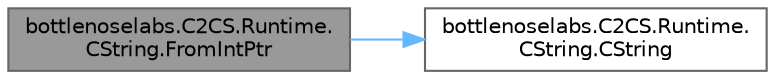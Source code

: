 digraph "bottlenoselabs.C2CS.Runtime.CString.FromIntPtr"
{
 // LATEX_PDF_SIZE
  bgcolor="transparent";
  edge [fontname=Helvetica,fontsize=10,labelfontname=Helvetica,labelfontsize=10];
  node [fontname=Helvetica,fontsize=10,shape=box,height=0.2,width=0.4];
  rankdir="LR";
  Node1 [id="Node000001",label="bottlenoselabs.C2CS.Runtime.\lCString.FromIntPtr",height=0.2,width=0.4,color="gray40", fillcolor="grey60", style="filled", fontcolor="black",tooltip="Performs an explicit conversion from an IntPtr to a CString."];
  Node1 -> Node2 [id="edge1_Node000001_Node000002",color="steelblue1",style="solid",tooltip=" "];
  Node2 [id="Node000002",label="bottlenoselabs.C2CS.Runtime.\lCString.CString",height=0.2,width=0.4,color="grey40", fillcolor="white", style="filled",URL="$structbottlenoselabs_1_1_c2_c_s_1_1_runtime_1_1_c_string.html#aeaa533ca15213c5ab220cf7c3966474b",tooltip="Initializes a new instance of the CString struct."];
}
